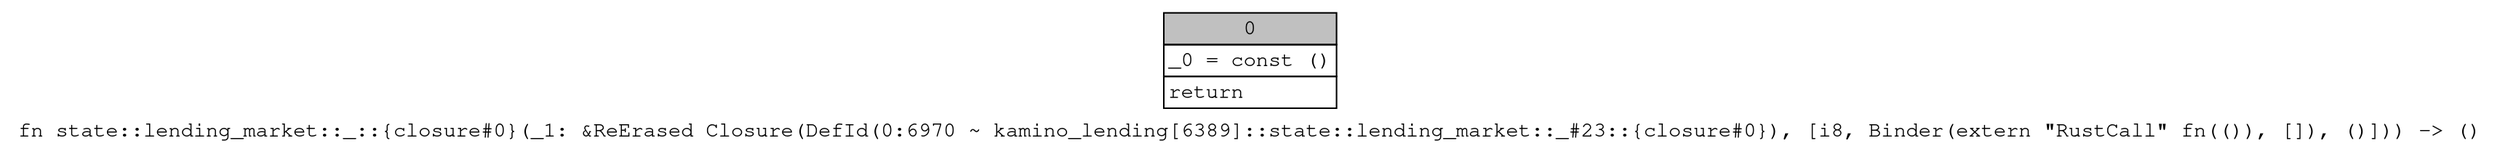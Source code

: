 digraph Mir_0_6970 {
    graph [fontname="Courier, monospace"];
    node [fontname="Courier, monospace"];
    edge [fontname="Courier, monospace"];
    label=<fn state::lending_market::_::{closure#0}(_1: &amp;ReErased Closure(DefId(0:6970 ~ kamino_lending[6389]::state::lending_market::_#23::{closure#0}), [i8, Binder(extern &quot;RustCall&quot; fn(()), []), ()])) -&gt; ()<br align="left"/>>;
    bb0__0_6970 [shape="none", label=<<table border="0" cellborder="1" cellspacing="0"><tr><td bgcolor="gray" align="center" colspan="1">0</td></tr><tr><td align="left" balign="left">_0 = const ()<br/></td></tr><tr><td align="left">return</td></tr></table>>];
}
